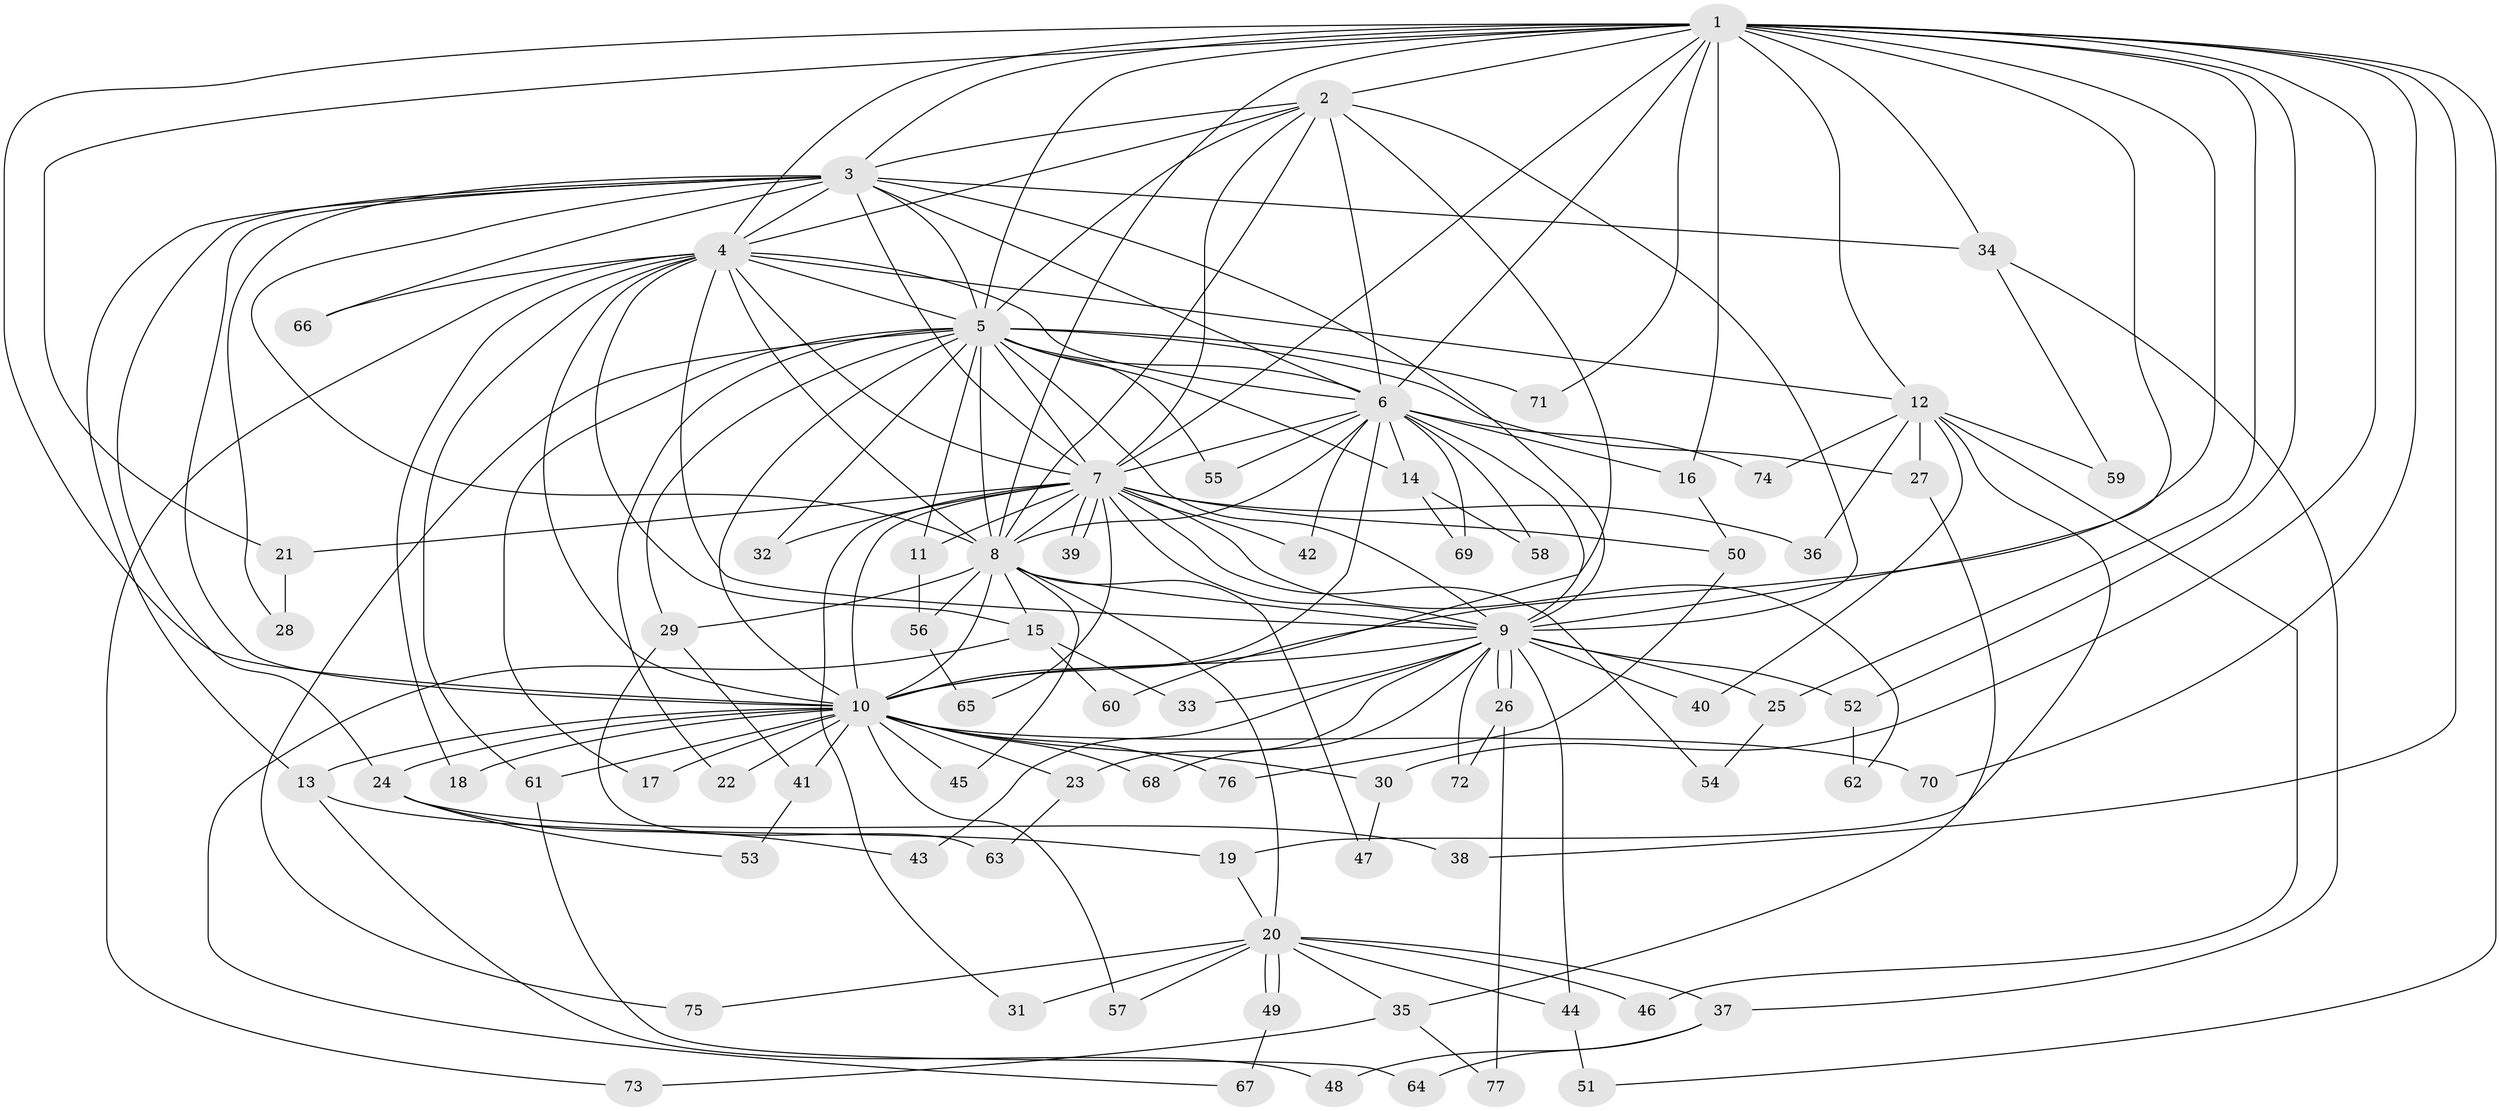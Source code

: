 // coarse degree distribution, {18: 0.03571428571428571, 13: 0.03571428571428571, 16: 0.03571428571428571, 17: 0.017857142857142856, 21: 0.017857142857142856, 4: 0.07142857142857142, 9: 0.017857142857142856, 5: 0.05357142857142857, 3: 0.21428571428571427, 2: 0.4642857142857143, 11: 0.017857142857142856, 1: 0.017857142857142856}
// Generated by graph-tools (version 1.1) at 2025/41/03/06/25 10:41:41]
// undirected, 77 vertices, 179 edges
graph export_dot {
graph [start="1"]
  node [color=gray90,style=filled];
  1;
  2;
  3;
  4;
  5;
  6;
  7;
  8;
  9;
  10;
  11;
  12;
  13;
  14;
  15;
  16;
  17;
  18;
  19;
  20;
  21;
  22;
  23;
  24;
  25;
  26;
  27;
  28;
  29;
  30;
  31;
  32;
  33;
  34;
  35;
  36;
  37;
  38;
  39;
  40;
  41;
  42;
  43;
  44;
  45;
  46;
  47;
  48;
  49;
  50;
  51;
  52;
  53;
  54;
  55;
  56;
  57;
  58;
  59;
  60;
  61;
  62;
  63;
  64;
  65;
  66;
  67;
  68;
  69;
  70;
  71;
  72;
  73;
  74;
  75;
  76;
  77;
  1 -- 2;
  1 -- 3;
  1 -- 4;
  1 -- 5;
  1 -- 6;
  1 -- 7;
  1 -- 8;
  1 -- 9;
  1 -- 10;
  1 -- 12;
  1 -- 16;
  1 -- 21;
  1 -- 25;
  1 -- 30;
  1 -- 34;
  1 -- 38;
  1 -- 51;
  1 -- 52;
  1 -- 60;
  1 -- 70;
  1 -- 71;
  2 -- 3;
  2 -- 4;
  2 -- 5;
  2 -- 6;
  2 -- 7;
  2 -- 8;
  2 -- 9;
  2 -- 10;
  3 -- 4;
  3 -- 5;
  3 -- 6;
  3 -- 7;
  3 -- 8;
  3 -- 9;
  3 -- 10;
  3 -- 13;
  3 -- 24;
  3 -- 28;
  3 -- 34;
  3 -- 66;
  4 -- 5;
  4 -- 6;
  4 -- 7;
  4 -- 8;
  4 -- 9;
  4 -- 10;
  4 -- 12;
  4 -- 15;
  4 -- 18;
  4 -- 61;
  4 -- 66;
  4 -- 73;
  5 -- 6;
  5 -- 7;
  5 -- 8;
  5 -- 9;
  5 -- 10;
  5 -- 11;
  5 -- 14;
  5 -- 17;
  5 -- 22;
  5 -- 27;
  5 -- 29;
  5 -- 32;
  5 -- 55;
  5 -- 71;
  5 -- 75;
  6 -- 7;
  6 -- 8;
  6 -- 9;
  6 -- 10;
  6 -- 14;
  6 -- 16;
  6 -- 42;
  6 -- 55;
  6 -- 58;
  6 -- 69;
  6 -- 74;
  7 -- 8;
  7 -- 9;
  7 -- 10;
  7 -- 11;
  7 -- 21;
  7 -- 31;
  7 -- 32;
  7 -- 36;
  7 -- 39;
  7 -- 39;
  7 -- 42;
  7 -- 50;
  7 -- 54;
  7 -- 62;
  7 -- 65;
  8 -- 9;
  8 -- 10;
  8 -- 15;
  8 -- 20;
  8 -- 29;
  8 -- 45;
  8 -- 47;
  8 -- 56;
  9 -- 10;
  9 -- 23;
  9 -- 25;
  9 -- 26;
  9 -- 26;
  9 -- 33;
  9 -- 40;
  9 -- 43;
  9 -- 44;
  9 -- 52;
  9 -- 68;
  9 -- 72;
  10 -- 13;
  10 -- 17;
  10 -- 18;
  10 -- 22;
  10 -- 23;
  10 -- 24;
  10 -- 30;
  10 -- 41;
  10 -- 45;
  10 -- 57;
  10 -- 61;
  10 -- 68;
  10 -- 70;
  10 -- 76;
  11 -- 56;
  12 -- 19;
  12 -- 27;
  12 -- 36;
  12 -- 40;
  12 -- 46;
  12 -- 59;
  12 -- 74;
  13 -- 19;
  13 -- 48;
  14 -- 58;
  14 -- 69;
  15 -- 33;
  15 -- 60;
  15 -- 67;
  16 -- 50;
  19 -- 20;
  20 -- 31;
  20 -- 35;
  20 -- 37;
  20 -- 44;
  20 -- 46;
  20 -- 49;
  20 -- 49;
  20 -- 57;
  20 -- 75;
  21 -- 28;
  23 -- 63;
  24 -- 38;
  24 -- 43;
  24 -- 53;
  25 -- 54;
  26 -- 72;
  26 -- 77;
  27 -- 35;
  29 -- 41;
  29 -- 63;
  30 -- 47;
  34 -- 37;
  34 -- 59;
  35 -- 73;
  35 -- 77;
  37 -- 48;
  37 -- 64;
  41 -- 53;
  44 -- 51;
  49 -- 67;
  50 -- 76;
  52 -- 62;
  56 -- 65;
  61 -- 64;
}

